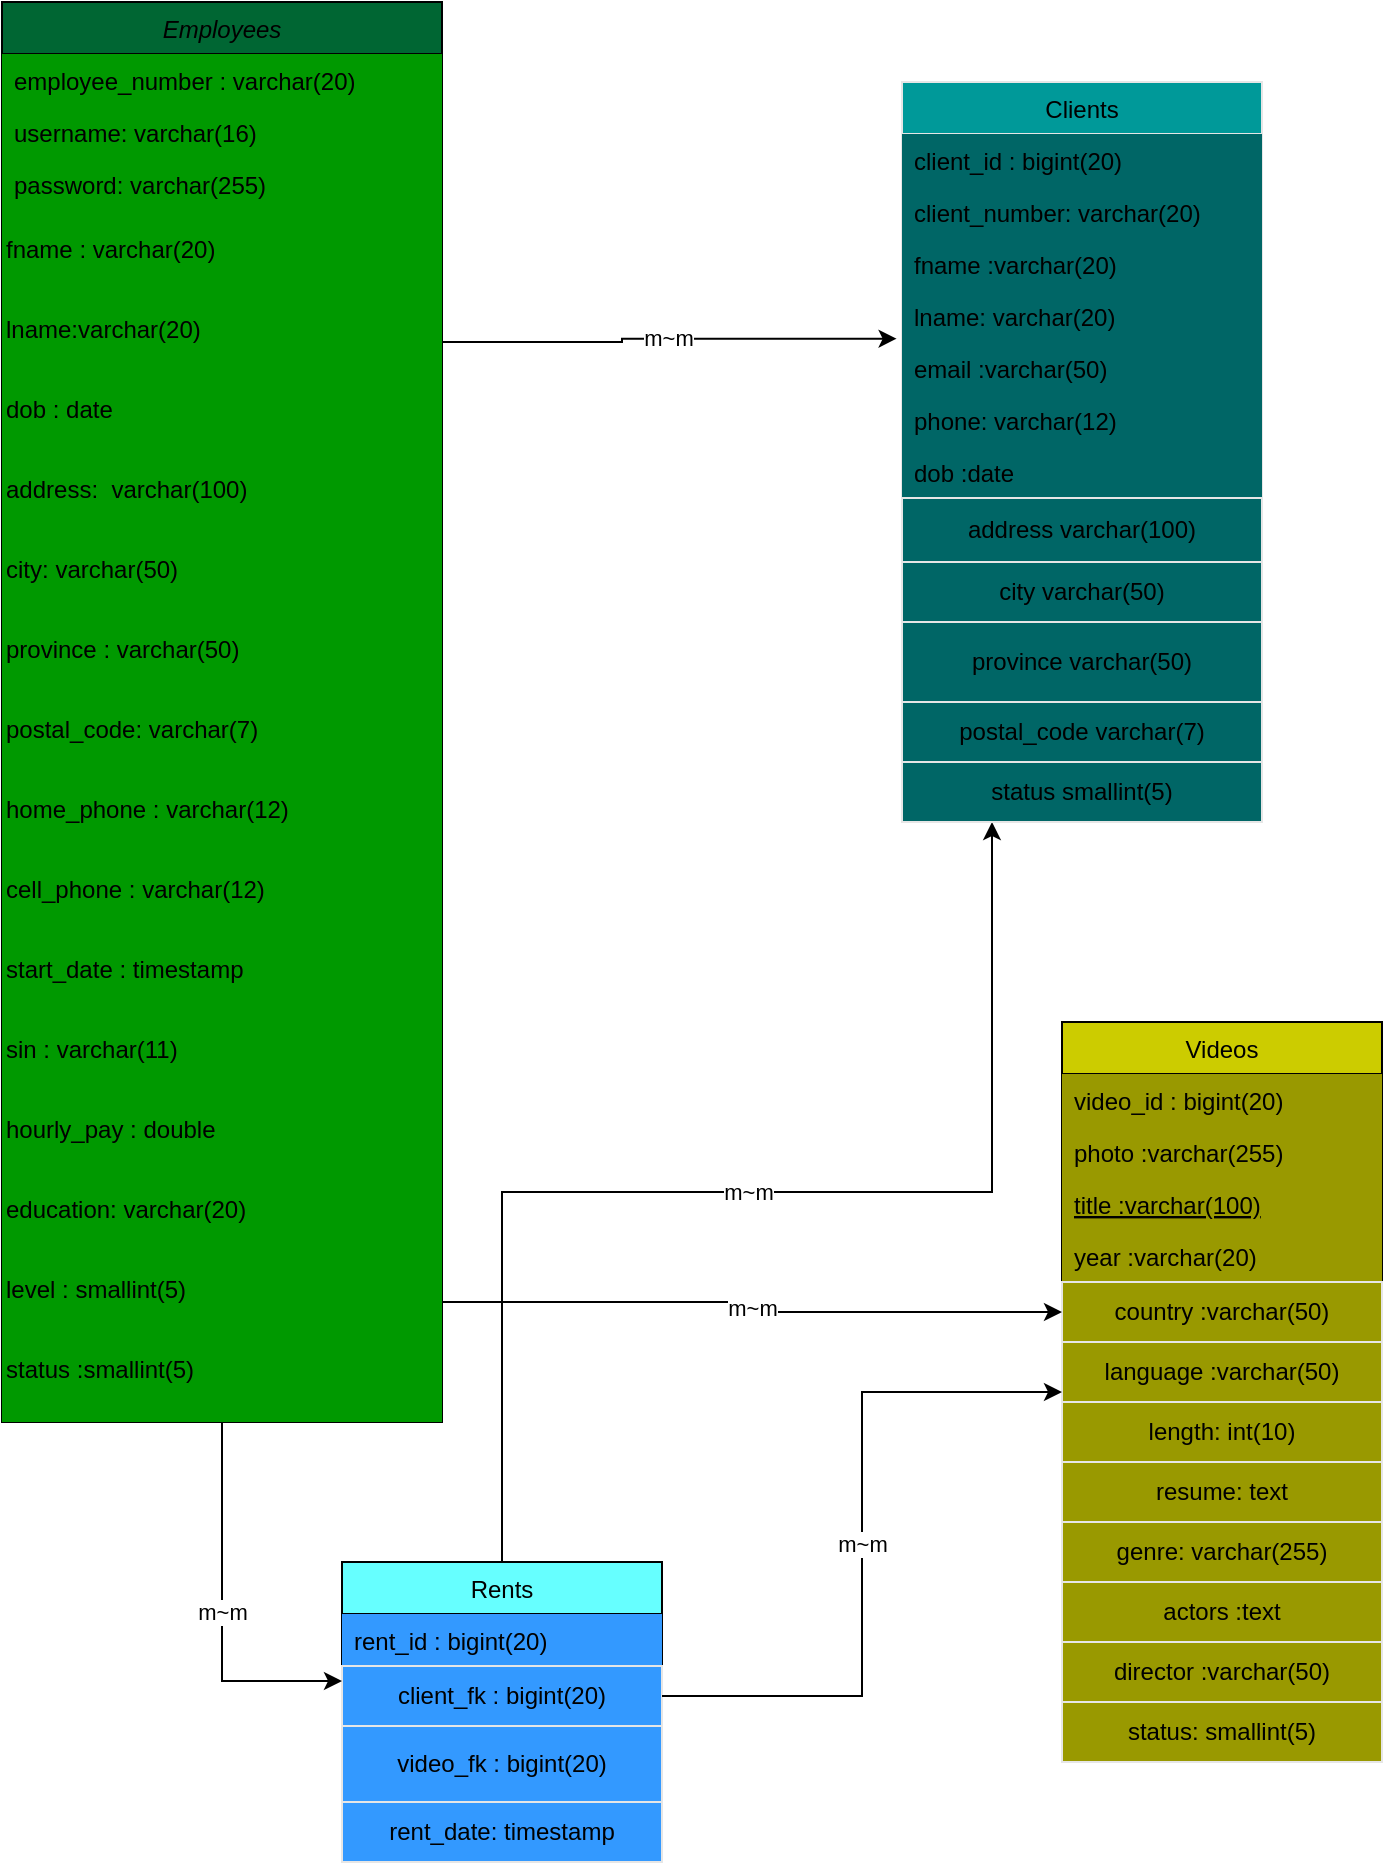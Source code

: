 <mxfile version="20.5.3" type="device"><diagram id="C5RBs43oDa-KdzZeNtuy" name="Page-1"><mxGraphModel dx="1955" dy="934" grid="1" gridSize="10" guides="1" tooltips="1" connect="1" arrows="1" fold="1" page="1" pageScale="1" pageWidth="827" pageHeight="1169" math="0" shadow="0"><root><mxCell id="WIyWlLk6GJQsqaUBKTNV-0"/><mxCell id="WIyWlLk6GJQsqaUBKTNV-1" parent="WIyWlLk6GJQsqaUBKTNV-0"/><mxCell id="zkfFHV4jXpPFQw0GAbJ--0" value="Employees" style="swimlane;fontStyle=2;align=center;verticalAlign=top;childLayout=stackLayout;horizontal=1;startSize=26;horizontalStack=0;resizeParent=1;resizeLast=0;collapsible=1;marginBottom=0;rounded=0;shadow=0;strokeWidth=1;fillColor=#006633;" parent="WIyWlLk6GJQsqaUBKTNV-1" vertex="1"><mxGeometry x="80" y="40" width="220" height="710" as="geometry"><mxRectangle x="230" y="140" width="160" height="26" as="alternateBounds"/></mxGeometry></mxCell><mxCell id="zkfFHV4jXpPFQw0GAbJ--1" value="employee_number : varchar(20)" style="text;align=left;verticalAlign=top;spacingLeft=4;spacingRight=4;overflow=hidden;rotatable=0;points=[[0,0.5],[1,0.5]];portConstraint=eastwest;fillColor=#009900;" parent="zkfFHV4jXpPFQw0GAbJ--0" vertex="1"><mxGeometry y="26" width="220" height="26" as="geometry"/></mxCell><mxCell id="zkfFHV4jXpPFQw0GAbJ--2" value="username: varchar(16)" style="text;align=left;verticalAlign=top;spacingLeft=4;spacingRight=4;overflow=hidden;rotatable=0;points=[[0,0.5],[1,0.5]];portConstraint=eastwest;rounded=0;shadow=0;html=0;fillColor=#009900;" parent="zkfFHV4jXpPFQw0GAbJ--0" vertex="1"><mxGeometry y="52" width="220" height="26" as="geometry"/></mxCell><mxCell id="zkfFHV4jXpPFQw0GAbJ--3" value="password: varchar(255)" style="text;align=left;verticalAlign=top;spacingLeft=4;spacingRight=4;overflow=hidden;rotatable=0;points=[[0,0.5],[1,0.5]];portConstraint=eastwest;rounded=0;shadow=0;html=0;fillColor=#009900;" parent="zkfFHV4jXpPFQw0GAbJ--0" vertex="1"><mxGeometry y="78" width="220" height="32" as="geometry"/></mxCell><mxCell id="ESd7GlMiNAWqzBLK2wuR-15" value="fname&lt;span style=&quot;&quot;&gt;&amp;nbsp;:&amp;nbsp;&lt;/span&gt;varchar(20)" style="text;whiteSpace=wrap;html=1;fillColor=#009900;" vertex="1" parent="zkfFHV4jXpPFQw0GAbJ--0"><mxGeometry y="110" width="220" height="40" as="geometry"/></mxCell><mxCell id="ESd7GlMiNAWqzBLK2wuR-16" value="lname:varchar(20)" style="text;whiteSpace=wrap;html=1;fillColor=#009900;" vertex="1" parent="zkfFHV4jXpPFQw0GAbJ--0"><mxGeometry y="150" width="220" height="40" as="geometry"/></mxCell><mxCell id="ESd7GlMiNAWqzBLK2wuR-17" value="dob&lt;span style=&quot;&quot;&gt;&amp;nbsp;:&amp;nbsp;&lt;/span&gt;date" style="text;whiteSpace=wrap;html=1;fillColor=#009900;" vertex="1" parent="zkfFHV4jXpPFQw0GAbJ--0"><mxGeometry y="190" width="220" height="40" as="geometry"/></mxCell><mxCell id="ESd7GlMiNAWqzBLK2wuR-18" value="address:&amp;nbsp;&lt;span style=&quot;&quot;&gt;&#9;&lt;/span&gt;varchar(100)" style="text;whiteSpace=wrap;html=1;fillColor=#009900;" vertex="1" parent="zkfFHV4jXpPFQw0GAbJ--0"><mxGeometry y="230" width="220" height="40" as="geometry"/></mxCell><mxCell id="ESd7GlMiNAWqzBLK2wuR-19" value="city:&lt;span style=&quot;&quot;&gt;&#9;&lt;/span&gt;varchar(50)" style="text;whiteSpace=wrap;html=1;fillColor=#009900;" vertex="1" parent="zkfFHV4jXpPFQw0GAbJ--0"><mxGeometry y="270" width="220" height="40" as="geometry"/></mxCell><mxCell id="ESd7GlMiNAWqzBLK2wuR-20" value="province&lt;span style=&quot;&quot;&gt;&amp;nbsp;:&amp;nbsp;&lt;/span&gt;varchar(50)" style="text;whiteSpace=wrap;html=1;fillColor=#009900;" vertex="1" parent="zkfFHV4jXpPFQw0GAbJ--0"><mxGeometry y="310" width="220" height="40" as="geometry"/></mxCell><mxCell id="ESd7GlMiNAWqzBLK2wuR-21" value="postal_code:&lt;span style=&quot;&quot;&gt;&#9;&lt;/span&gt;varchar(7)" style="text;whiteSpace=wrap;html=1;fillColor=#009900;" vertex="1" parent="zkfFHV4jXpPFQw0GAbJ--0"><mxGeometry y="350" width="220" height="40" as="geometry"/></mxCell><mxCell id="ESd7GlMiNAWqzBLK2wuR-22" value="home_phone&lt;span style=&quot;&quot;&gt;&amp;nbsp;:&amp;nbsp;&lt;/span&gt;varchar(12)" style="text;whiteSpace=wrap;html=1;fillColor=#009900;" vertex="1" parent="zkfFHV4jXpPFQw0GAbJ--0"><mxGeometry y="390" width="220" height="40" as="geometry"/></mxCell><mxCell id="ESd7GlMiNAWqzBLK2wuR-23" value="cell_phone&lt;span style=&quot;&quot;&gt;&amp;nbsp;:&amp;nbsp;&lt;/span&gt;varchar(12)" style="text;whiteSpace=wrap;html=1;fillColor=#009900;" vertex="1" parent="zkfFHV4jXpPFQw0GAbJ--0"><mxGeometry y="430" width="220" height="40" as="geometry"/></mxCell><mxCell id="ESd7GlMiNAWqzBLK2wuR-24" value="start_date :&lt;span style=&quot;&quot;&gt;&#9;&lt;/span&gt;timestamp" style="text;whiteSpace=wrap;html=1;fillColor=#009900;" vertex="1" parent="zkfFHV4jXpPFQw0GAbJ--0"><mxGeometry y="470" width="220" height="40" as="geometry"/></mxCell><mxCell id="ESd7GlMiNAWqzBLK2wuR-25" value="sin&lt;span style=&quot;&quot;&gt;&amp;nbsp;:&amp;nbsp;&lt;/span&gt;varchar(11)" style="text;whiteSpace=wrap;html=1;fillColor=#009900;" vertex="1" parent="zkfFHV4jXpPFQw0GAbJ--0"><mxGeometry y="510" width="220" height="40" as="geometry"/></mxCell><mxCell id="ESd7GlMiNAWqzBLK2wuR-26" value="hourly_pay :&lt;span style=&quot;&quot;&gt;&#9;&lt;/span&gt;double" style="text;whiteSpace=wrap;html=1;fillColor=#009900;" vertex="1" parent="zkfFHV4jXpPFQw0GAbJ--0"><mxGeometry y="550" width="220" height="40" as="geometry"/></mxCell><mxCell id="ESd7GlMiNAWqzBLK2wuR-27" value="education:&lt;span style=&quot;&quot;&gt;&#9;&lt;/span&gt;varchar(20)" style="text;whiteSpace=wrap;html=1;fillColor=#009900;" vertex="1" parent="zkfFHV4jXpPFQw0GAbJ--0"><mxGeometry y="590" width="220" height="40" as="geometry"/></mxCell><mxCell id="ESd7GlMiNAWqzBLK2wuR-28" value="level&lt;span style=&quot;&quot;&gt;&amp;nbsp;:&amp;nbsp;&lt;/span&gt;smallint(5)" style="text;whiteSpace=wrap;html=1;fillColor=#009900;" vertex="1" parent="zkfFHV4jXpPFQw0GAbJ--0"><mxGeometry y="630" width="220" height="40" as="geometry"/></mxCell><mxCell id="ESd7GlMiNAWqzBLK2wuR-29" value="status&lt;span style=&quot;&quot;&gt;&amp;nbsp;:&lt;/span&gt;smallint(5)" style="text;whiteSpace=wrap;html=1;fillColor=#009900;" vertex="1" parent="zkfFHV4jXpPFQw0GAbJ--0"><mxGeometry y="670" width="220" height="40" as="geometry"/></mxCell><mxCell id="zkfFHV4jXpPFQw0GAbJ--6" value="Videos" style="swimlane;fontStyle=0;align=center;verticalAlign=top;childLayout=stackLayout;horizontal=1;startSize=26;horizontalStack=0;resizeParent=1;resizeLast=0;collapsible=1;marginBottom=0;rounded=0;shadow=0;strokeWidth=1;fillColor=#CCCC00;" parent="WIyWlLk6GJQsqaUBKTNV-1" vertex="1"><mxGeometry x="610" y="550" width="160" height="370" as="geometry"><mxRectangle x="130" y="380" width="160" height="26" as="alternateBounds"/></mxGeometry></mxCell><mxCell id="zkfFHV4jXpPFQw0GAbJ--7" value="video_id : bigint(20)" style="text;align=left;verticalAlign=top;spacingLeft=4;spacingRight=4;overflow=hidden;rotatable=0;points=[[0,0.5],[1,0.5]];portConstraint=eastwest;fillColor=#999900;" parent="zkfFHV4jXpPFQw0GAbJ--6" vertex="1"><mxGeometry y="26" width="160" height="26" as="geometry"/></mxCell><mxCell id="zkfFHV4jXpPFQw0GAbJ--8" value="photo :varchar(255)" style="text;align=left;verticalAlign=top;spacingLeft=4;spacingRight=4;overflow=hidden;rotatable=0;points=[[0,0.5],[1,0.5]];portConstraint=eastwest;rounded=0;shadow=0;html=0;fillColor=#999900;" parent="zkfFHV4jXpPFQw0GAbJ--6" vertex="1"><mxGeometry y="52" width="160" height="26" as="geometry"/></mxCell><mxCell id="zkfFHV4jXpPFQw0GAbJ--10" value="title :varchar(100)" style="text;align=left;verticalAlign=top;spacingLeft=4;spacingRight=4;overflow=hidden;rotatable=0;points=[[0,0.5],[1,0.5]];portConstraint=eastwest;fontStyle=4;fillColor=#999900;" parent="zkfFHV4jXpPFQw0GAbJ--6" vertex="1"><mxGeometry y="78" width="160" height="26" as="geometry"/></mxCell><mxCell id="zkfFHV4jXpPFQw0GAbJ--11" value="year :varchar(20)" style="text;align=left;verticalAlign=top;spacingLeft=4;spacingRight=4;overflow=hidden;rotatable=0;points=[[0,0.5],[1,0.5]];portConstraint=eastwest;fillColor=#999900;" parent="zkfFHV4jXpPFQw0GAbJ--6" vertex="1"><mxGeometry y="104" width="160" height="26" as="geometry"/></mxCell><mxCell id="ESd7GlMiNAWqzBLK2wuR-54" value="country&lt;span style=&quot;&quot;&gt;&amp;nbsp;:&lt;/span&gt;varchar(50)" style="rounded=0;whiteSpace=wrap;html=1;strokeColor=#E6E6E6;fillColor=#999900;" vertex="1" parent="zkfFHV4jXpPFQw0GAbJ--6"><mxGeometry y="130" width="160" height="30" as="geometry"/></mxCell><mxCell id="ESd7GlMiNAWqzBLK2wuR-55" value="language&lt;span style=&quot;&quot;&gt;&amp;nbsp;:&lt;/span&gt;varchar(50)" style="rounded=0;whiteSpace=wrap;html=1;strokeColor=#E6E6E6;fillColor=#999900;" vertex="1" parent="zkfFHV4jXpPFQw0GAbJ--6"><mxGeometry y="160" width="160" height="30" as="geometry"/></mxCell><mxCell id="ESd7GlMiNAWqzBLK2wuR-56" value="length:&lt;span style=&quot;&quot;&gt;&#9;&lt;/span&gt;int(10)" style="rounded=0;whiteSpace=wrap;html=1;strokeColor=#E6E6E6;fillColor=#999900;" vertex="1" parent="zkfFHV4jXpPFQw0GAbJ--6"><mxGeometry y="190" width="160" height="30" as="geometry"/></mxCell><mxCell id="ESd7GlMiNAWqzBLK2wuR-57" value="resume:&lt;span style=&quot;&quot;&gt;&#9;&lt;/span&gt;text" style="rounded=0;whiteSpace=wrap;html=1;strokeColor=#E6E6E6;fillColor=#999900;" vertex="1" parent="zkfFHV4jXpPFQw0GAbJ--6"><mxGeometry y="220" width="160" height="30" as="geometry"/></mxCell><mxCell id="ESd7GlMiNAWqzBLK2wuR-58" value="genre:&lt;span style=&quot;&quot;&gt;&#9;&lt;/span&gt;varchar(255)&lt;span style=&quot;&quot;&gt;&#9;&lt;/span&gt;" style="rounded=0;whiteSpace=wrap;html=1;strokeColor=#E6E6E6;fillColor=#999900;" vertex="1" parent="zkfFHV4jXpPFQw0GAbJ--6"><mxGeometry y="250" width="160" height="30" as="geometry"/></mxCell><mxCell id="ESd7GlMiNAWqzBLK2wuR-59" value="actors&lt;span style=&quot;&quot;&gt;&amp;nbsp;:&lt;/span&gt;text" style="rounded=0;whiteSpace=wrap;html=1;strokeColor=#E6E6E6;fillColor=#999900;" vertex="1" parent="zkfFHV4jXpPFQw0GAbJ--6"><mxGeometry y="280" width="160" height="30" as="geometry"/></mxCell><mxCell id="ESd7GlMiNAWqzBLK2wuR-60" value="director&lt;span style=&quot;&quot;&gt;&amp;nbsp;:&lt;/span&gt;varchar(50)" style="rounded=0;whiteSpace=wrap;html=1;strokeColor=#E6E6E6;fillColor=#999900;" vertex="1" parent="zkfFHV4jXpPFQw0GAbJ--6"><mxGeometry y="310" width="160" height="30" as="geometry"/></mxCell><mxCell id="ESd7GlMiNAWqzBLK2wuR-61" value="status:&lt;span style=&quot;&quot;&gt;&#9;&lt;/span&gt;smallint(5)" style="rounded=0;whiteSpace=wrap;html=1;strokeColor=#E6E6E6;fillColor=#999900;" vertex="1" parent="zkfFHV4jXpPFQw0GAbJ--6"><mxGeometry y="340" width="160" height="30" as="geometry"/></mxCell><mxCell id="ESd7GlMiNAWqzBLK2wuR-66" value="m~m" style="edgeStyle=orthogonalEdgeStyle;rounded=0;orthogonalLoop=1;jettySize=auto;html=1;exitX=0.5;exitY=0;exitDx=0;exitDy=0;entryX=0.25;entryY=1;entryDx=0;entryDy=0;" edge="1" parent="WIyWlLk6GJQsqaUBKTNV-1" source="zkfFHV4jXpPFQw0GAbJ--13" target="ESd7GlMiNAWqzBLK2wuR-52"><mxGeometry relative="1" as="geometry"/></mxCell><mxCell id="zkfFHV4jXpPFQw0GAbJ--13" value="Rents" style="swimlane;fontStyle=0;align=center;verticalAlign=top;childLayout=stackLayout;horizontal=1;startSize=26;horizontalStack=0;resizeParent=1;resizeLast=0;collapsible=1;marginBottom=0;rounded=0;shadow=0;strokeWidth=1;fillColor=#66FFFF;" parent="WIyWlLk6GJQsqaUBKTNV-1" vertex="1"><mxGeometry x="250" y="820" width="160" height="150" as="geometry"><mxRectangle x="340" y="380" width="170" height="26" as="alternateBounds"/></mxGeometry></mxCell><mxCell id="zkfFHV4jXpPFQw0GAbJ--14" value="rent_id : bigint(20)&#9;" style="text;align=left;verticalAlign=top;spacingLeft=4;spacingRight=4;overflow=hidden;rotatable=0;points=[[0,0.5],[1,0.5]];portConstraint=eastwest;fillColor=#3399FF;" parent="zkfFHV4jXpPFQw0GAbJ--13" vertex="1"><mxGeometry y="26" width="160" height="26" as="geometry"/></mxCell><mxCell id="ESd7GlMiNAWqzBLK2wuR-62" value="client_fk :&lt;span style=&quot;&quot;&gt;&amp;nbsp;&lt;/span&gt;bigint(20)" style="rounded=0;whiteSpace=wrap;html=1;strokeColor=#E6E6E6;fillColor=#3399FF;" vertex="1" parent="zkfFHV4jXpPFQw0GAbJ--13"><mxGeometry y="52" width="160" height="30" as="geometry"/></mxCell><mxCell id="ESd7GlMiNAWqzBLK2wuR-63" value="video_fk :&lt;span style=&quot;&quot;&gt;&amp;nbsp;&lt;/span&gt;bigint(20)" style="rounded=0;whiteSpace=wrap;html=1;strokeColor=#E6E6E6;fillColor=#3399FF;" vertex="1" parent="zkfFHV4jXpPFQw0GAbJ--13"><mxGeometry y="82" width="160" height="38" as="geometry"/></mxCell><mxCell id="ESd7GlMiNAWqzBLK2wuR-64" value="rent_date:&lt;span style=&quot;&quot;&gt;&#9;&lt;/span&gt;timestamp&lt;span style=&quot;&quot;&gt;&#9;&lt;/span&gt;" style="rounded=0;whiteSpace=wrap;html=1;strokeColor=#E6E6E6;fillColor=#3399FF;" vertex="1" parent="zkfFHV4jXpPFQw0GAbJ--13"><mxGeometry y="120" width="160" height="30" as="geometry"/></mxCell><mxCell id="zkfFHV4jXpPFQw0GAbJ--17" value="Clients" style="swimlane;fontStyle=0;align=center;verticalAlign=top;childLayout=stackLayout;horizontal=1;startSize=26;horizontalStack=0;resizeParent=1;resizeLast=0;collapsible=1;marginBottom=0;rounded=0;shadow=0;strokeWidth=1;fillColor=#009999;strokeColor=#E6E6E6;" parent="WIyWlLk6GJQsqaUBKTNV-1" vertex="1"><mxGeometry x="530" y="80" width="180" height="370" as="geometry"><mxRectangle x="550" y="140" width="160" height="26" as="alternateBounds"/></mxGeometry></mxCell><mxCell id="zkfFHV4jXpPFQw0GAbJ--18" value="client_id :&#9;bigint(20)" style="text;align=left;verticalAlign=top;spacingLeft=4;spacingRight=4;overflow=hidden;rotatable=0;points=[[0,0.5],[1,0.5]];portConstraint=eastwest;fillColor=#006666;" parent="zkfFHV4jXpPFQw0GAbJ--17" vertex="1"><mxGeometry y="26" width="180" height="26" as="geometry"/></mxCell><mxCell id="zkfFHV4jXpPFQw0GAbJ--19" value="client_number:&#9;varchar(20)" style="text;align=left;verticalAlign=top;spacingLeft=4;spacingRight=4;overflow=hidden;rotatable=0;points=[[0,0.5],[1,0.5]];portConstraint=eastwest;rounded=0;shadow=0;html=0;fillColor=#006666;" parent="zkfFHV4jXpPFQw0GAbJ--17" vertex="1"><mxGeometry y="52" width="180" height="26" as="geometry"/></mxCell><mxCell id="zkfFHV4jXpPFQw0GAbJ--20" value="fname :varchar(20)" style="text;align=left;verticalAlign=top;spacingLeft=4;spacingRight=4;overflow=hidden;rotatable=0;points=[[0,0.5],[1,0.5]];portConstraint=eastwest;rounded=0;shadow=0;html=0;fillColor=#006666;" parent="zkfFHV4jXpPFQw0GAbJ--17" vertex="1"><mxGeometry y="78" width="180" height="26" as="geometry"/></mxCell><mxCell id="zkfFHV4jXpPFQw0GAbJ--21" value="lname:&#9;varchar(20)" style="text;align=left;verticalAlign=top;spacingLeft=4;spacingRight=4;overflow=hidden;rotatable=0;points=[[0,0.5],[1,0.5]];portConstraint=eastwest;rounded=0;shadow=0;html=0;fillColor=#006666;" parent="zkfFHV4jXpPFQw0GAbJ--17" vertex="1"><mxGeometry y="104" width="180" height="26" as="geometry"/></mxCell><mxCell id="zkfFHV4jXpPFQw0GAbJ--22" value="email :varchar(50)" style="text;align=left;verticalAlign=top;spacingLeft=4;spacingRight=4;overflow=hidden;rotatable=0;points=[[0,0.5],[1,0.5]];portConstraint=eastwest;rounded=0;shadow=0;html=0;fillColor=#006666;" parent="zkfFHV4jXpPFQw0GAbJ--17" vertex="1"><mxGeometry y="130" width="180" height="26" as="geometry"/></mxCell><mxCell id="zkfFHV4jXpPFQw0GAbJ--24" value="phone:&#9;varchar(12)" style="text;align=left;verticalAlign=top;spacingLeft=4;spacingRight=4;overflow=hidden;rotatable=0;points=[[0,0.5],[1,0.5]];portConstraint=eastwest;fillColor=#006666;" parent="zkfFHV4jXpPFQw0GAbJ--17" vertex="1"><mxGeometry y="156" width="180" height="26" as="geometry"/></mxCell><mxCell id="zkfFHV4jXpPFQw0GAbJ--25" value="dob :date" style="text;align=left;verticalAlign=top;spacingLeft=4;spacingRight=4;overflow=hidden;rotatable=0;points=[[0,0.5],[1,0.5]];portConstraint=eastwest;fillColor=#006666;" parent="zkfFHV4jXpPFQw0GAbJ--17" vertex="1"><mxGeometry y="182" width="180" height="26" as="geometry"/></mxCell><mxCell id="ESd7GlMiNAWqzBLK2wuR-39" value="address&lt;span style=&quot;&quot;&gt;&#9;&lt;/span&gt;varchar(100)" style="rounded=0;whiteSpace=wrap;html=1;strokeColor=#E6E6E6;fillColor=#006666;" vertex="1" parent="zkfFHV4jXpPFQw0GAbJ--17"><mxGeometry y="208" width="180" height="32" as="geometry"/></mxCell><mxCell id="ESd7GlMiNAWqzBLK2wuR-49" value="city&lt;span style=&quot;&quot;&gt;&#9;&lt;/span&gt;varchar(50)" style="rounded=0;whiteSpace=wrap;html=1;strokeColor=#E6E6E6;fillColor=#006666;" vertex="1" parent="zkfFHV4jXpPFQw0GAbJ--17"><mxGeometry y="240" width="180" height="30" as="geometry"/></mxCell><mxCell id="ESd7GlMiNAWqzBLK2wuR-50" value="province&lt;span style=&quot;&quot;&gt;&#9;&lt;/span&gt;varchar(50)" style="rounded=0;whiteSpace=wrap;html=1;strokeColor=#E6E6E6;fillColor=#006666;" vertex="1" parent="zkfFHV4jXpPFQw0GAbJ--17"><mxGeometry y="270" width="180" height="40" as="geometry"/></mxCell><mxCell id="ESd7GlMiNAWqzBLK2wuR-51" value="postal_code&lt;span style=&quot;&quot;&gt;&#9;&lt;/span&gt;varchar(7)" style="rounded=0;whiteSpace=wrap;html=1;strokeColor=#E6E6E6;fillColor=#006666;" vertex="1" parent="zkfFHV4jXpPFQw0GAbJ--17"><mxGeometry y="310" width="180" height="30" as="geometry"/></mxCell><mxCell id="ESd7GlMiNAWqzBLK2wuR-52" value="status&lt;span style=&quot;&quot;&gt;&#9;&lt;/span&gt;smallint(5)" style="rounded=0;whiteSpace=wrap;html=1;strokeColor=#E6E6E6;fillColor=#006666;" vertex="1" parent="zkfFHV4jXpPFQw0GAbJ--17"><mxGeometry y="340" width="180" height="30" as="geometry"/></mxCell><mxCell id="ESd7GlMiNAWqzBLK2wuR-67" value="m~m" style="edgeStyle=orthogonalEdgeStyle;rounded=0;orthogonalLoop=1;jettySize=auto;html=1;exitX=1;exitY=0.5;exitDx=0;exitDy=0;" edge="1" parent="WIyWlLk6GJQsqaUBKTNV-1" source="ESd7GlMiNAWqzBLK2wuR-62" target="zkfFHV4jXpPFQw0GAbJ--6"><mxGeometry relative="1" as="geometry"/></mxCell><mxCell id="ESd7GlMiNAWqzBLK2wuR-68" value="m~m" style="edgeStyle=orthogonalEdgeStyle;rounded=0;orthogonalLoop=1;jettySize=auto;html=1;exitX=1;exitY=0.5;exitDx=0;exitDy=0;entryX=-0.015;entryY=0.937;entryDx=0;entryDy=0;entryPerimeter=0;" edge="1" parent="WIyWlLk6GJQsqaUBKTNV-1" source="ESd7GlMiNAWqzBLK2wuR-16" target="zkfFHV4jXpPFQw0GAbJ--21"><mxGeometry relative="1" as="geometry"><Array as="points"><mxPoint x="390" y="210"/><mxPoint x="390" y="208"/></Array></mxGeometry></mxCell><mxCell id="ESd7GlMiNAWqzBLK2wuR-69" value="m~m" style="edgeStyle=orthogonalEdgeStyle;rounded=0;orthogonalLoop=1;jettySize=auto;html=1;exitX=1;exitY=0.5;exitDx=0;exitDy=0;entryX=0;entryY=0.5;entryDx=0;entryDy=0;" edge="1" parent="WIyWlLk6GJQsqaUBKTNV-1" source="ESd7GlMiNAWqzBLK2wuR-28" target="ESd7GlMiNAWqzBLK2wuR-54"><mxGeometry relative="1" as="geometry"/></mxCell><mxCell id="ESd7GlMiNAWqzBLK2wuR-70" value="m~m" style="edgeStyle=orthogonalEdgeStyle;rounded=0;orthogonalLoop=1;jettySize=auto;html=1;exitX=0.5;exitY=1;exitDx=0;exitDy=0;entryX=0;entryY=0.25;entryDx=0;entryDy=0;" edge="1" parent="WIyWlLk6GJQsqaUBKTNV-1" source="ESd7GlMiNAWqzBLK2wuR-29" target="ESd7GlMiNAWqzBLK2wuR-62"><mxGeometry relative="1" as="geometry"/></mxCell></root></mxGraphModel></diagram></mxfile>